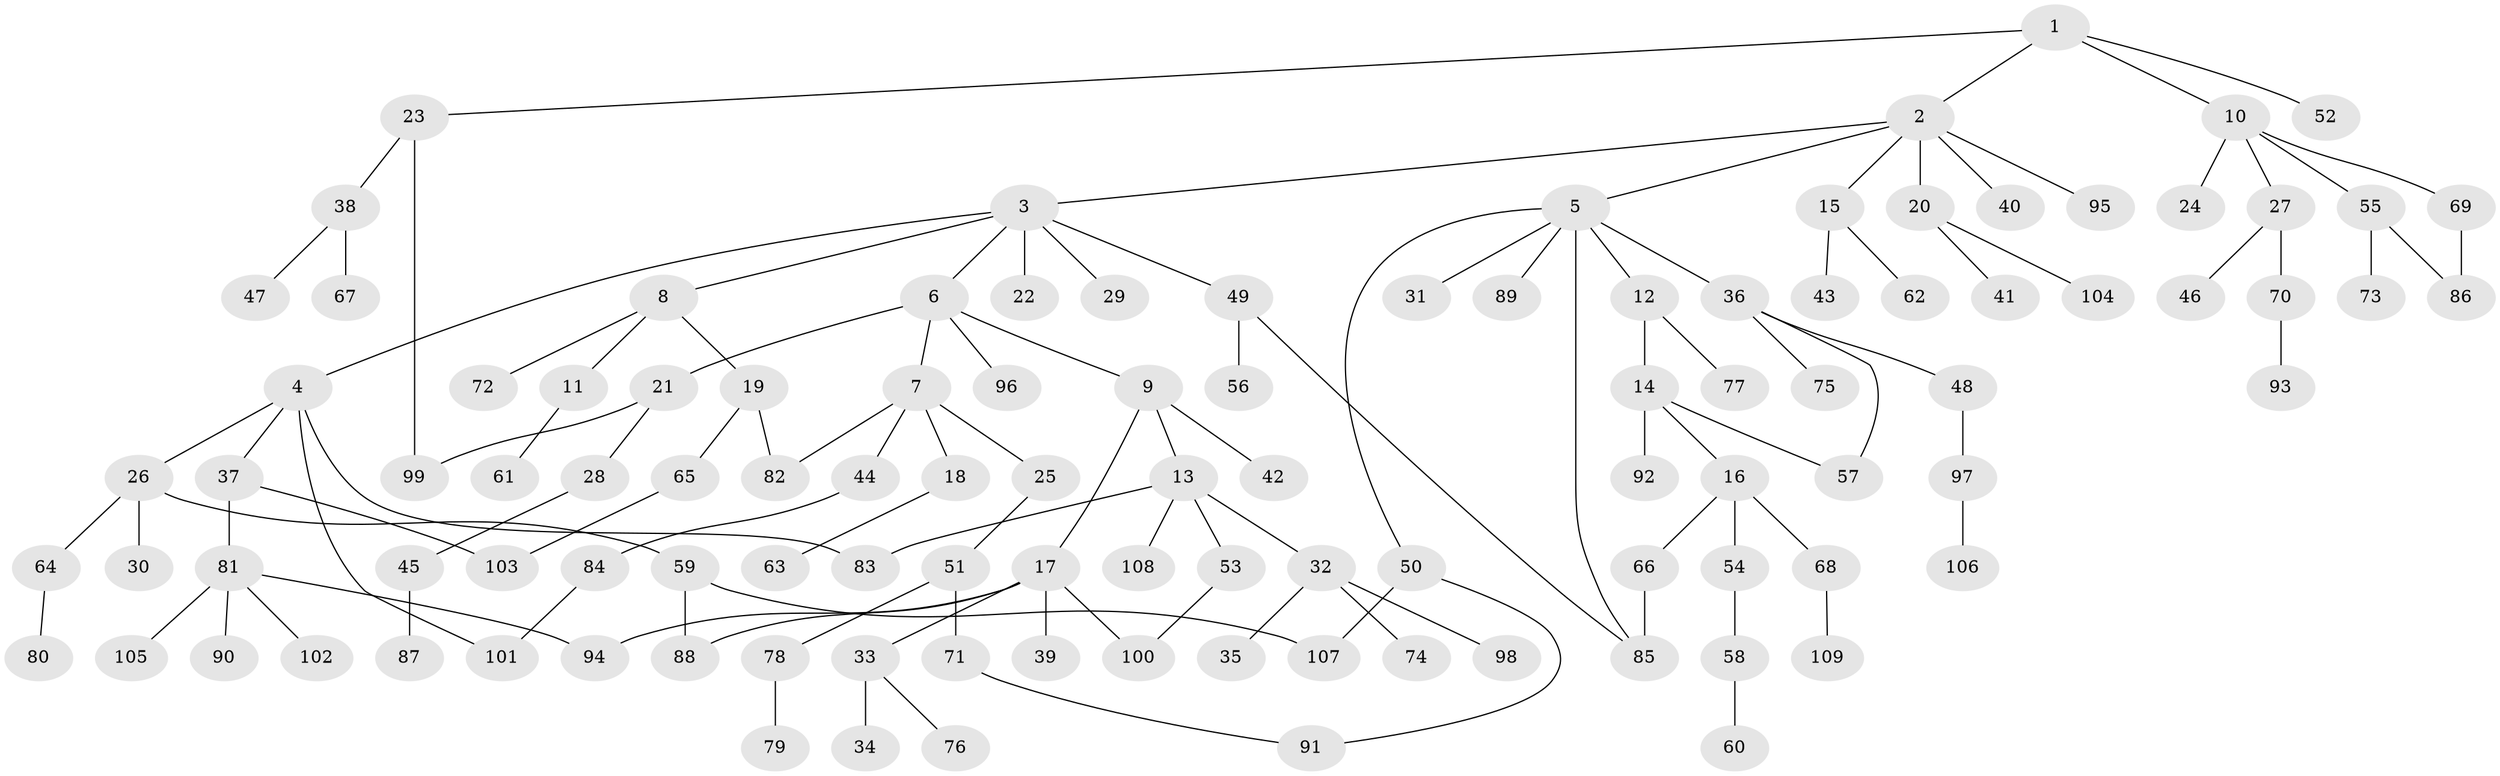 // Generated by graph-tools (version 1.1) at 2025/10/02/27/25 16:10:51]
// undirected, 109 vertices, 122 edges
graph export_dot {
graph [start="1"]
  node [color=gray90,style=filled];
  1;
  2;
  3;
  4;
  5;
  6;
  7;
  8;
  9;
  10;
  11;
  12;
  13;
  14;
  15;
  16;
  17;
  18;
  19;
  20;
  21;
  22;
  23;
  24;
  25;
  26;
  27;
  28;
  29;
  30;
  31;
  32;
  33;
  34;
  35;
  36;
  37;
  38;
  39;
  40;
  41;
  42;
  43;
  44;
  45;
  46;
  47;
  48;
  49;
  50;
  51;
  52;
  53;
  54;
  55;
  56;
  57;
  58;
  59;
  60;
  61;
  62;
  63;
  64;
  65;
  66;
  67;
  68;
  69;
  70;
  71;
  72;
  73;
  74;
  75;
  76;
  77;
  78;
  79;
  80;
  81;
  82;
  83;
  84;
  85;
  86;
  87;
  88;
  89;
  90;
  91;
  92;
  93;
  94;
  95;
  96;
  97;
  98;
  99;
  100;
  101;
  102;
  103;
  104;
  105;
  106;
  107;
  108;
  109;
  1 -- 2;
  1 -- 10;
  1 -- 23;
  1 -- 52;
  2 -- 3;
  2 -- 5;
  2 -- 15;
  2 -- 20;
  2 -- 40;
  2 -- 95;
  3 -- 4;
  3 -- 6;
  3 -- 8;
  3 -- 22;
  3 -- 29;
  3 -- 49;
  4 -- 26;
  4 -- 37;
  4 -- 83;
  4 -- 101;
  5 -- 12;
  5 -- 31;
  5 -- 36;
  5 -- 50;
  5 -- 89;
  5 -- 85;
  6 -- 7;
  6 -- 9;
  6 -- 21;
  6 -- 96;
  7 -- 18;
  7 -- 25;
  7 -- 44;
  7 -- 82;
  8 -- 11;
  8 -- 19;
  8 -- 72;
  9 -- 13;
  9 -- 17;
  9 -- 42;
  10 -- 24;
  10 -- 27;
  10 -- 55;
  10 -- 69;
  11 -- 61;
  12 -- 14;
  12 -- 77;
  13 -- 32;
  13 -- 53;
  13 -- 108;
  13 -- 83;
  14 -- 16;
  14 -- 92;
  14 -- 57;
  15 -- 43;
  15 -- 62;
  16 -- 54;
  16 -- 66;
  16 -- 68;
  17 -- 33;
  17 -- 39;
  17 -- 94;
  17 -- 100;
  17 -- 88;
  18 -- 63;
  19 -- 65;
  19 -- 82;
  20 -- 41;
  20 -- 104;
  21 -- 28;
  21 -- 99;
  23 -- 38;
  23 -- 99;
  25 -- 51;
  26 -- 30;
  26 -- 59;
  26 -- 64;
  27 -- 46;
  27 -- 70;
  28 -- 45;
  32 -- 35;
  32 -- 74;
  32 -- 98;
  33 -- 34;
  33 -- 76;
  36 -- 48;
  36 -- 57;
  36 -- 75;
  37 -- 81;
  37 -- 103;
  38 -- 47;
  38 -- 67;
  44 -- 84;
  45 -- 87;
  48 -- 97;
  49 -- 56;
  49 -- 85;
  50 -- 107;
  50 -- 91;
  51 -- 71;
  51 -- 78;
  53 -- 100;
  54 -- 58;
  55 -- 73;
  55 -- 86;
  58 -- 60;
  59 -- 88;
  59 -- 107;
  64 -- 80;
  65 -- 103;
  66 -- 85;
  68 -- 109;
  69 -- 86;
  70 -- 93;
  71 -- 91;
  78 -- 79;
  81 -- 90;
  81 -- 102;
  81 -- 105;
  81 -- 94;
  84 -- 101;
  97 -- 106;
}
